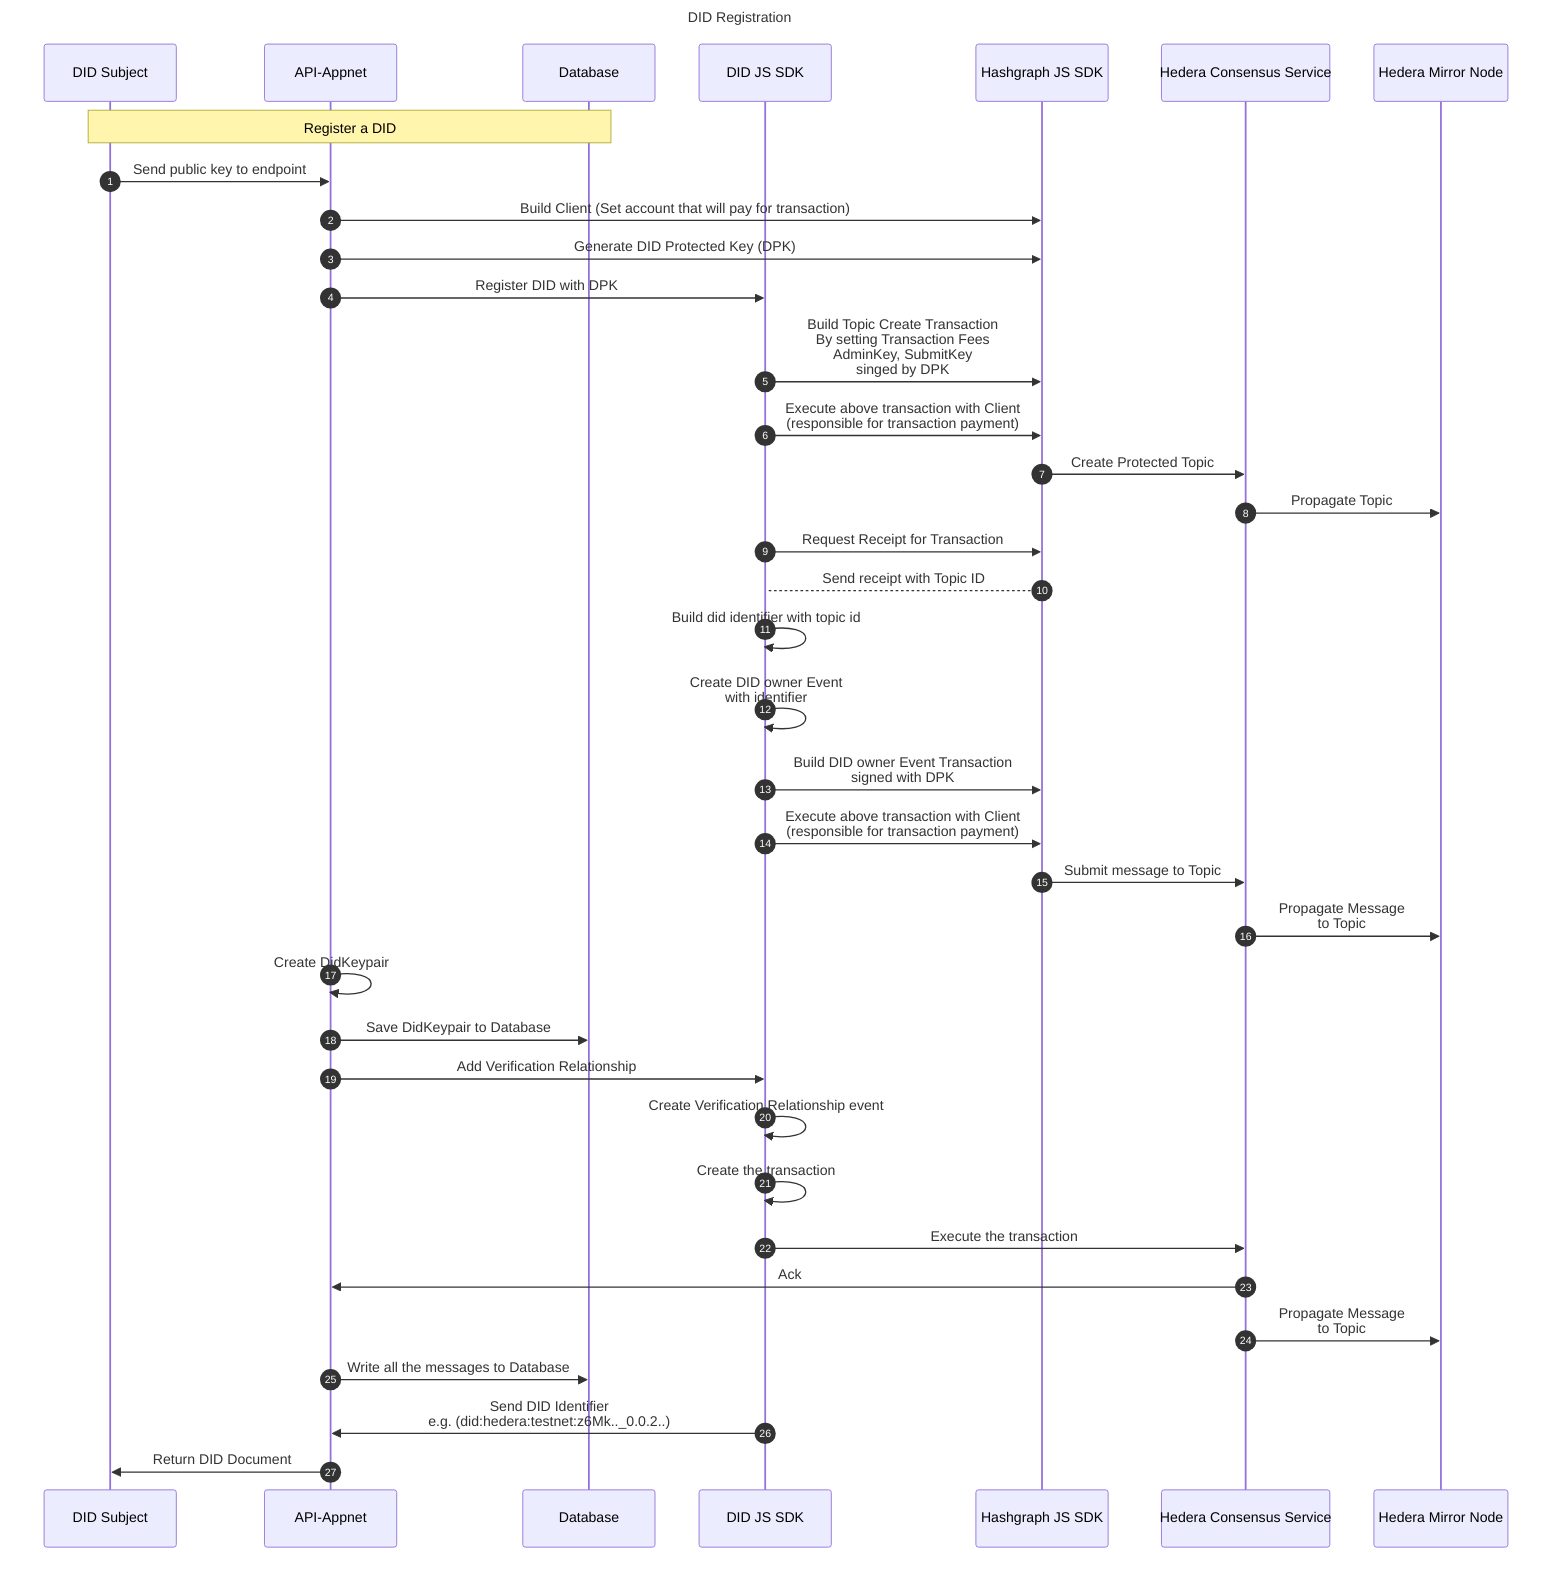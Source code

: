 sequenceDiagram
Title: DID Registration

  autonumber
  participant Subject as DID Subject
  participant App as API-Appnet
  participant Database as Database
  participant SDK as DID JS SDK
  participant HSDK as Hashgraph JS SDK
  participant HCS as Hedera Consensus Service
  participant HMN as Hedera Mirror Node

note over Subject,Database: Register a DID
Subject ->> App: Send public key to endpoint
App ->> HSDK: Build Client (Set account that will pay for transaction)
App ->> HSDK: Generate DID Protected Key (DPK)
App ->> SDK: Register DID with DPK
SDK ->> HSDK: Build Topic Create Transaction <br> By setting Transaction Fees <br> AdminKey, SubmitKey <br> singed by DPK
SDK ->> HSDK: Execute above transaction with Client <br> (responsible for transaction payment)
HSDK ->> HCS: Create Protected Topic
HCS ->> HMN: Propagate Topic
SDK ->> HSDK: Request Receipt for Transaction
HSDK --> SDK: Send receipt with Topic ID
SDK ->> SDK: Build did identifier with topic id
SDK ->> SDK: Create DID owner Event <br> with identifier
SDK ->> HSDK: Build DID owner Event Transaction  <br> signed with DPK
SDK ->> HSDK: Execute above transaction with Client <br> (responsible for transaction payment)
HSDK ->> HCS: Submit message to Topic
HCS ->> HMN: Propagate Message <br> to Topic
App ->> App: Create DidKeypair
App ->> Database: Save DidKeypair to Database
App ->> SDK: Add Verification Relationship
SDK ->> SDK: Create Verification Relationship event
SDK ->> SDK: Create the transaction
SDK ->> HCS: Execute the transaction
HCS ->> App: Ack
HCS ->> HMN: Propagate Message <br> to Topic
App ->> Database: Write all the messages to Database
SDK ->> App: Send DID Identifier <br> e.g. (did:hedera:testnet:z6Mk.._0.0.2..)
App ->> Subject: Return DID Document